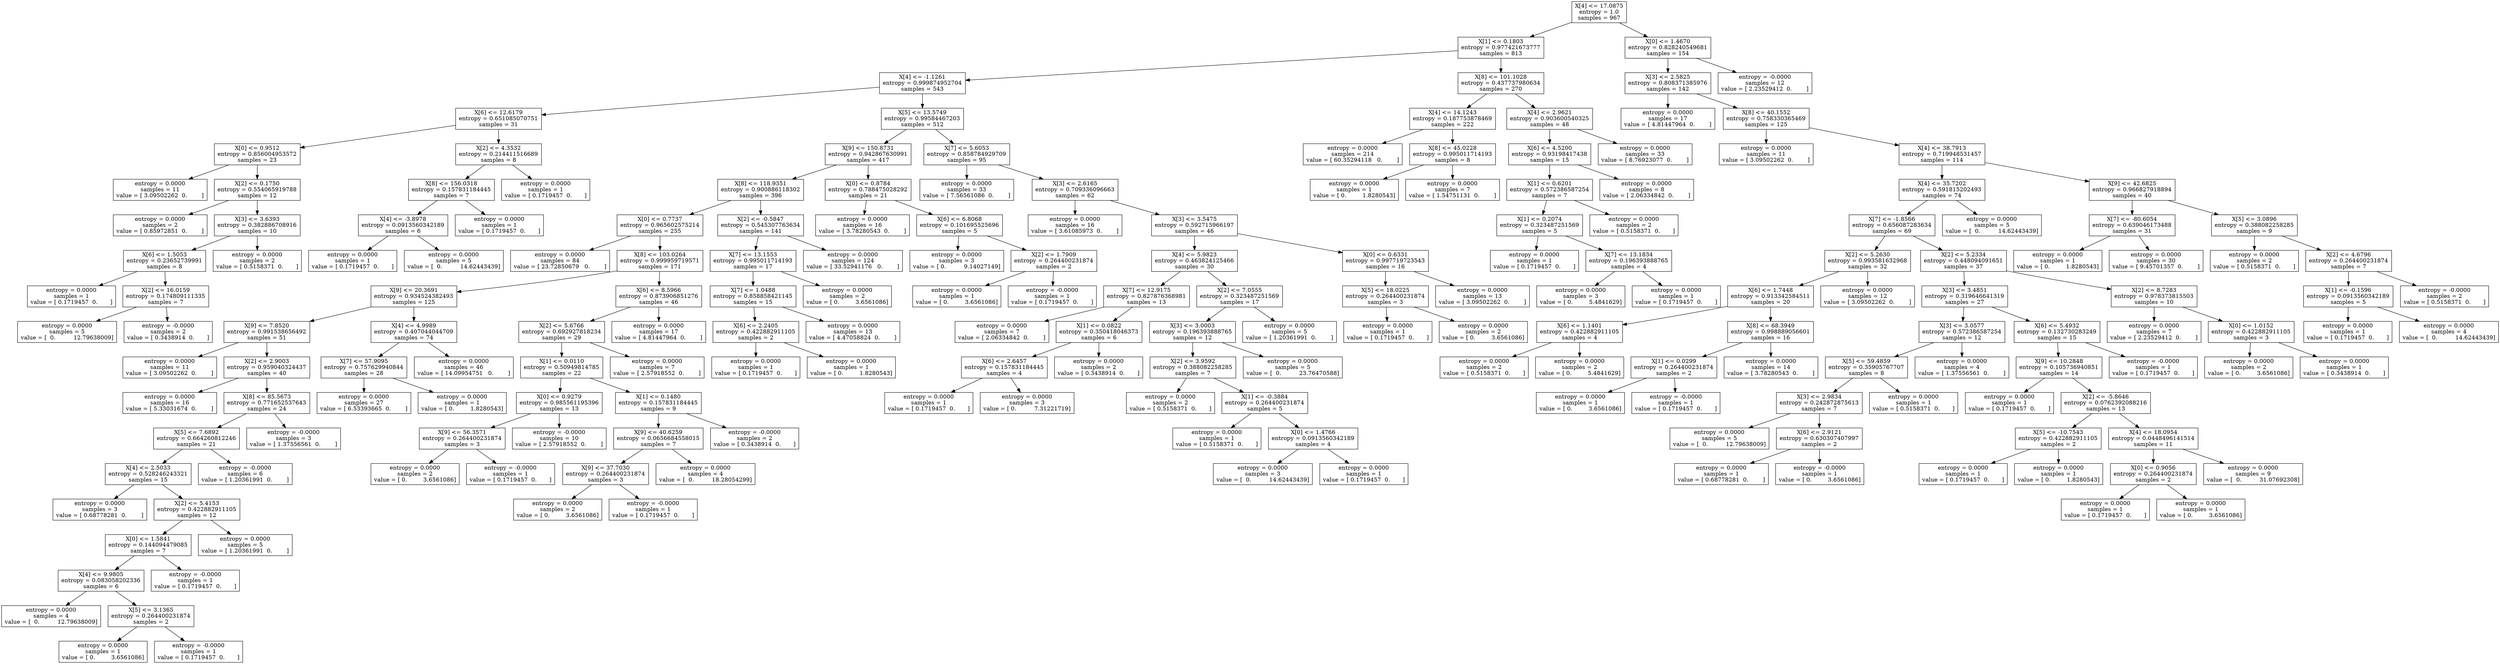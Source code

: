 digraph Tree {
0 [label="X[4] <= 17.0875\nentropy = 1.0\nsamples = 967", shape="box"] ;
1 [label="X[1] <= 0.1803\nentropy = 0.977421673777\nsamples = 813", shape="box"] ;
0 -> 1 ;
2 [label="X[4] <= -1.1261\nentropy = 0.999874952704\nsamples = 543", shape="box"] ;
1 -> 2 ;
3 [label="X[6] <= 12.6179\nentropy = 0.651085070751\nsamples = 31", shape="box"] ;
2 -> 3 ;
4 [label="X[0] <= 0.9512\nentropy = 0.856004953572\nsamples = 23", shape="box"] ;
3 -> 4 ;
5 [label="entropy = 0.0000\nsamples = 11\nvalue = [ 3.09502262  0.        ]", shape="box"] ;
4 -> 5 ;
6 [label="X[2] <= 0.1750\nentropy = 0.554065919788\nsamples = 12", shape="box"] ;
4 -> 6 ;
7 [label="entropy = 0.0000\nsamples = 2\nvalue = [ 0.85972851  0.        ]", shape="box"] ;
6 -> 7 ;
8 [label="X[3] <= 3.6393\nentropy = 0.382886708916\nsamples = 10", shape="box"] ;
6 -> 8 ;
9 [label="X[6] <= 1.5053\nentropy = 0.23652739991\nsamples = 8", shape="box"] ;
8 -> 9 ;
10 [label="entropy = 0.0000\nsamples = 1\nvalue = [ 0.1719457  0.       ]", shape="box"] ;
9 -> 10 ;
11 [label="X[2] <= 16.0159\nentropy = 0.174809111335\nsamples = 7", shape="box"] ;
9 -> 11 ;
12 [label="entropy = 0.0000\nsamples = 5\nvalue = [  0.          12.79638009]", shape="box"] ;
11 -> 12 ;
13 [label="entropy = -0.0000\nsamples = 2\nvalue = [ 0.3438914  0.       ]", shape="box"] ;
11 -> 13 ;
14 [label="entropy = 0.0000\nsamples = 2\nvalue = [ 0.5158371  0.       ]", shape="box"] ;
8 -> 14 ;
15 [label="X[2] <= 4.3532\nentropy = 0.214411516689\nsamples = 8", shape="box"] ;
3 -> 15 ;
16 [label="X[8] <= 156.0318\nentropy = 0.157831184445\nsamples = 7", shape="box"] ;
15 -> 16 ;
17 [label="X[4] <= -3.8978\nentropy = 0.0913560342189\nsamples = 6", shape="box"] ;
16 -> 17 ;
18 [label="entropy = 0.0000\nsamples = 1\nvalue = [ 0.1719457  0.       ]", shape="box"] ;
17 -> 18 ;
19 [label="entropy = 0.0000\nsamples = 5\nvalue = [  0.          14.62443439]", shape="box"] ;
17 -> 19 ;
20 [label="entropy = 0.0000\nsamples = 1\nvalue = [ 0.1719457  0.       ]", shape="box"] ;
16 -> 20 ;
21 [label="entropy = 0.0000\nsamples = 1\nvalue = [ 0.1719457  0.       ]", shape="box"] ;
15 -> 21 ;
22 [label="X[5] <= 13.5749\nentropy = 0.99584467203\nsamples = 512", shape="box"] ;
2 -> 22 ;
23 [label="X[9] <= 150.8731\nentropy = 0.942867630991\nsamples = 417", shape="box"] ;
22 -> 23 ;
24 [label="X[8] <= 118.9351\nentropy = 0.900886118302\nsamples = 396", shape="box"] ;
23 -> 24 ;
25 [label="X[0] <= 0.7737\nentropy = 0.965602575214\nsamples = 255", shape="box"] ;
24 -> 25 ;
26 [label="entropy = 0.0000\nsamples = 84\nvalue = [ 23.72850679   0.        ]", shape="box"] ;
25 -> 26 ;
27 [label="X[8] <= 103.0264\nentropy = 0.999959719571\nsamples = 171", shape="box"] ;
25 -> 27 ;
28 [label="X[9] <= 20.3691\nentropy = 0.934524382493\nsamples = 125", shape="box"] ;
27 -> 28 ;
29 [label="X[9] <= 7.8520\nentropy = 0.991538656492\nsamples = 51", shape="box"] ;
28 -> 29 ;
30 [label="entropy = 0.0000\nsamples = 11\nvalue = [ 3.09502262  0.        ]", shape="box"] ;
29 -> 30 ;
31 [label="X[2] <= 2.9003\nentropy = 0.959040324437\nsamples = 40", shape="box"] ;
29 -> 31 ;
32 [label="entropy = 0.0000\nsamples = 16\nvalue = [ 5.33031674  0.        ]", shape="box"] ;
31 -> 32 ;
33 [label="X[8] <= 85.5673\nentropy = 0.771652537643\nsamples = 24", shape="box"] ;
31 -> 33 ;
34 [label="X[5] <= 7.6892\nentropy = 0.664260812246\nsamples = 21", shape="box"] ;
33 -> 34 ;
35 [label="X[4] <= 2.5033\nentropy = 0.528246243321\nsamples = 15", shape="box"] ;
34 -> 35 ;
36 [label="entropy = 0.0000\nsamples = 3\nvalue = [ 0.68778281  0.        ]", shape="box"] ;
35 -> 36 ;
37 [label="X[2] <= 5.4153\nentropy = 0.422882911105\nsamples = 12", shape="box"] ;
35 -> 37 ;
38 [label="X[0] <= 1.5841\nentropy = 0.144094479085\nsamples = 7", shape="box"] ;
37 -> 38 ;
39 [label="X[4] <= 9.9805\nentropy = 0.083058202336\nsamples = 6", shape="box"] ;
38 -> 39 ;
40 [label="entropy = 0.0000\nsamples = 4\nvalue = [  0.          12.79638009]", shape="box"] ;
39 -> 40 ;
41 [label="X[5] <= 3.1365\nentropy = 0.264400231874\nsamples = 2", shape="box"] ;
39 -> 41 ;
42 [label="entropy = 0.0000\nsamples = 1\nvalue = [ 0.         3.6561086]", shape="box"] ;
41 -> 42 ;
43 [label="entropy = -0.0000\nsamples = 1\nvalue = [ 0.1719457  0.       ]", shape="box"] ;
41 -> 43 ;
44 [label="entropy = -0.0000\nsamples = 1\nvalue = [ 0.1719457  0.       ]", shape="box"] ;
38 -> 44 ;
45 [label="entropy = 0.0000\nsamples = 5\nvalue = [ 1.20361991  0.        ]", shape="box"] ;
37 -> 45 ;
46 [label="entropy = -0.0000\nsamples = 6\nvalue = [ 1.20361991  0.        ]", shape="box"] ;
34 -> 46 ;
47 [label="entropy = -0.0000\nsamples = 3\nvalue = [ 1.37556561  0.        ]", shape="box"] ;
33 -> 47 ;
48 [label="X[4] <= 4.9989\nentropy = 0.407044044709\nsamples = 74", shape="box"] ;
28 -> 48 ;
49 [label="X[7] <= 57.9095\nentropy = 0.757629940844\nsamples = 28", shape="box"] ;
48 -> 49 ;
50 [label="entropy = 0.0000\nsamples = 27\nvalue = [ 6.53393665  0.        ]", shape="box"] ;
49 -> 50 ;
51 [label="entropy = 0.0000\nsamples = 1\nvalue = [ 0.         1.8280543]", shape="box"] ;
49 -> 51 ;
52 [label="entropy = 0.0000\nsamples = 46\nvalue = [ 14.09954751   0.        ]", shape="box"] ;
48 -> 52 ;
53 [label="X[6] <= 8.5966\nentropy = 0.873906851276\nsamples = 46", shape="box"] ;
27 -> 53 ;
54 [label="X[2] <= 5.6766\nentropy = 0.692927818234\nsamples = 29", shape="box"] ;
53 -> 54 ;
55 [label="X[1] <= 0.0110\nentropy = 0.50949814785\nsamples = 22", shape="box"] ;
54 -> 55 ;
56 [label="X[0] <= 0.9279\nentropy = 0.985561195396\nsamples = 13", shape="box"] ;
55 -> 56 ;
57 [label="X[9] <= 56.3571\nentropy = 0.264400231874\nsamples = 3", shape="box"] ;
56 -> 57 ;
58 [label="entropy = 0.0000\nsamples = 2\nvalue = [ 0.         3.6561086]", shape="box"] ;
57 -> 58 ;
59 [label="entropy = -0.0000\nsamples = 1\nvalue = [ 0.1719457  0.       ]", shape="box"] ;
57 -> 59 ;
60 [label="entropy = -0.0000\nsamples = 10\nvalue = [ 2.57918552  0.        ]", shape="box"] ;
56 -> 60 ;
61 [label="X[1] <= 0.1480\nentropy = 0.157831184445\nsamples = 9", shape="box"] ;
55 -> 61 ;
62 [label="X[9] <= 40.6259\nentropy = 0.0656684558015\nsamples = 7", shape="box"] ;
61 -> 62 ;
63 [label="X[9] <= 37.7030\nentropy = 0.264400231874\nsamples = 3", shape="box"] ;
62 -> 63 ;
64 [label="entropy = 0.0000\nsamples = 2\nvalue = [ 0.         3.6561086]", shape="box"] ;
63 -> 64 ;
65 [label="entropy = -0.0000\nsamples = 1\nvalue = [ 0.1719457  0.       ]", shape="box"] ;
63 -> 65 ;
66 [label="entropy = 0.0000\nsamples = 4\nvalue = [  0.          18.28054299]", shape="box"] ;
62 -> 66 ;
67 [label="entropy = -0.0000\nsamples = 2\nvalue = [ 0.3438914  0.       ]", shape="box"] ;
61 -> 67 ;
68 [label="entropy = 0.0000\nsamples = 7\nvalue = [ 2.57918552  0.        ]", shape="box"] ;
54 -> 68 ;
69 [label="entropy = 0.0000\nsamples = 17\nvalue = [ 4.81447964  0.        ]", shape="box"] ;
53 -> 69 ;
70 [label="X[2] <= -0.5847\nentropy = 0.545307763634\nsamples = 141", shape="box"] ;
24 -> 70 ;
71 [label="X[7] <= 13.1553\nentropy = 0.995011714193\nsamples = 17", shape="box"] ;
70 -> 71 ;
72 [label="X[7] <= 1.0488\nentropy = 0.858858421145\nsamples = 15", shape="box"] ;
71 -> 72 ;
73 [label="X[6] <= 2.2405\nentropy = 0.422882911105\nsamples = 2", shape="box"] ;
72 -> 73 ;
74 [label="entropy = 0.0000\nsamples = 1\nvalue = [ 0.1719457  0.       ]", shape="box"] ;
73 -> 74 ;
75 [label="entropy = 0.0000\nsamples = 1\nvalue = [ 0.         1.8280543]", shape="box"] ;
73 -> 75 ;
76 [label="entropy = 0.0000\nsamples = 13\nvalue = [ 4.47058824  0.        ]", shape="box"] ;
72 -> 76 ;
77 [label="entropy = 0.0000\nsamples = 2\nvalue = [ 0.         3.6561086]", shape="box"] ;
71 -> 77 ;
78 [label="entropy = 0.0000\nsamples = 124\nvalue = [ 33.52941176   0.        ]", shape="box"] ;
70 -> 78 ;
79 [label="X[0] <= 0.8784\nentropy = 0.788475028292\nsamples = 21", shape="box"] ;
23 -> 79 ;
80 [label="entropy = 0.0000\nsamples = 16\nvalue = [ 3.78280543  0.        ]", shape="box"] ;
79 -> 80 ;
81 [label="X[6] <= 6.8068\nentropy = 0.101695525696\nsamples = 5", shape="box"] ;
79 -> 81 ;
82 [label="entropy = 0.0000\nsamples = 3\nvalue = [ 0.          9.14027149]", shape="box"] ;
81 -> 82 ;
83 [label="X[2] <= 1.7909\nentropy = 0.264400231874\nsamples = 2", shape="box"] ;
81 -> 83 ;
84 [label="entropy = 0.0000\nsamples = 1\nvalue = [ 0.         3.6561086]", shape="box"] ;
83 -> 84 ;
85 [label="entropy = -0.0000\nsamples = 1\nvalue = [ 0.1719457  0.       ]", shape="box"] ;
83 -> 85 ;
86 [label="X[7] <= 5.6053\nentropy = 0.858784929709\nsamples = 95", shape="box"] ;
22 -> 86 ;
87 [label="entropy = 0.0000\nsamples = 33\nvalue = [ 7.56561086  0.        ]", shape="box"] ;
86 -> 87 ;
88 [label="X[3] <= 2.6165\nentropy = 0.709336096663\nsamples = 62", shape="box"] ;
86 -> 88 ;
89 [label="entropy = 0.0000\nsamples = 16\nvalue = [ 3.61085973  0.        ]", shape="box"] ;
88 -> 89 ;
90 [label="X[3] <= 3.5475\nentropy = 0.592715966197\nsamples = 46", shape="box"] ;
88 -> 90 ;
91 [label="X[4] <= 5.9823\nentropy = 0.463824125466\nsamples = 30", shape="box"] ;
90 -> 91 ;
92 [label="X[7] <= 12.9175\nentropy = 0.827876368981\nsamples = 13", shape="box"] ;
91 -> 92 ;
93 [label="entropy = 0.0000\nsamples = 7\nvalue = [ 2.06334842  0.        ]", shape="box"] ;
92 -> 93 ;
94 [label="X[1] <= 0.0822\nentropy = 0.350418046373\nsamples = 6", shape="box"] ;
92 -> 94 ;
95 [label="X[6] <= 2.6457\nentropy = 0.157831184445\nsamples = 4", shape="box"] ;
94 -> 95 ;
96 [label="entropy = 0.0000\nsamples = 1\nvalue = [ 0.1719457  0.       ]", shape="box"] ;
95 -> 96 ;
97 [label="entropy = 0.0000\nsamples = 3\nvalue = [ 0.          7.31221719]", shape="box"] ;
95 -> 97 ;
98 [label="entropy = 0.0000\nsamples = 2\nvalue = [ 0.3438914  0.       ]", shape="box"] ;
94 -> 98 ;
99 [label="X[2] <= 7.0555\nentropy = 0.323487251569\nsamples = 17", shape="box"] ;
91 -> 99 ;
100 [label="X[3] <= 3.0003\nentropy = 0.196393888765\nsamples = 12", shape="box"] ;
99 -> 100 ;
101 [label="X[2] <= 3.9592\nentropy = 0.388082258285\nsamples = 7", shape="box"] ;
100 -> 101 ;
102 [label="entropy = 0.0000\nsamples = 2\nvalue = [ 0.5158371  0.       ]", shape="box"] ;
101 -> 102 ;
103 [label="X[1] <= -0.3884\nentropy = 0.264400231874\nsamples = 5", shape="box"] ;
101 -> 103 ;
104 [label="entropy = 0.0000\nsamples = 1\nvalue = [ 0.5158371  0.       ]", shape="box"] ;
103 -> 104 ;
105 [label="X[0] <= 1.4766\nentropy = 0.0913560342189\nsamples = 4", shape="box"] ;
103 -> 105 ;
106 [label="entropy = 0.0000\nsamples = 3\nvalue = [  0.          14.62443439]", shape="box"] ;
105 -> 106 ;
107 [label="entropy = 0.0000\nsamples = 1\nvalue = [ 0.1719457  0.       ]", shape="box"] ;
105 -> 107 ;
108 [label="entropy = 0.0000\nsamples = 5\nvalue = [  0.          23.76470588]", shape="box"] ;
100 -> 108 ;
109 [label="entropy = 0.0000\nsamples = 5\nvalue = [ 1.20361991  0.        ]", shape="box"] ;
99 -> 109 ;
110 [label="X[0] <= 0.6331\nentropy = 0.997719723543\nsamples = 16", shape="box"] ;
90 -> 110 ;
111 [label="X[5] <= 18.0225\nentropy = 0.264400231874\nsamples = 3", shape="box"] ;
110 -> 111 ;
112 [label="entropy = 0.0000\nsamples = 1\nvalue = [ 0.1719457  0.       ]", shape="box"] ;
111 -> 112 ;
113 [label="entropy = 0.0000\nsamples = 2\nvalue = [ 0.         3.6561086]", shape="box"] ;
111 -> 113 ;
114 [label="entropy = 0.0000\nsamples = 13\nvalue = [ 3.09502262  0.        ]", shape="box"] ;
110 -> 114 ;
115 [label="X[8] <= 101.1028\nentropy = 0.437737980634\nsamples = 270", shape="box"] ;
1 -> 115 ;
116 [label="X[4] <= 14.1243\nentropy = 0.187753878469\nsamples = 222", shape="box"] ;
115 -> 116 ;
117 [label="entropy = 0.0000\nsamples = 214\nvalue = [ 60.35294118   0.        ]", shape="box"] ;
116 -> 117 ;
118 [label="X[8] <= 45.0228\nentropy = 0.995011714193\nsamples = 8", shape="box"] ;
116 -> 118 ;
119 [label="entropy = 0.0000\nsamples = 1\nvalue = [ 0.         1.8280543]", shape="box"] ;
118 -> 119 ;
120 [label="entropy = 0.0000\nsamples = 7\nvalue = [ 1.54751131  0.        ]", shape="box"] ;
118 -> 120 ;
121 [label="X[4] <= 2.9621\nentropy = 0.903600540325\nsamples = 48", shape="box"] ;
115 -> 121 ;
122 [label="X[6] <= 4.5200\nentropy = 0.93198417438\nsamples = 15", shape="box"] ;
121 -> 122 ;
123 [label="X[1] <= 0.6201\nentropy = 0.572386587254\nsamples = 7", shape="box"] ;
122 -> 123 ;
124 [label="X[1] <= 0.2074\nentropy = 0.323487251569\nsamples = 5", shape="box"] ;
123 -> 124 ;
125 [label="entropy = 0.0000\nsamples = 1\nvalue = [ 0.1719457  0.       ]", shape="box"] ;
124 -> 125 ;
126 [label="X[7] <= 13.1834\nentropy = 0.196393888765\nsamples = 4", shape="box"] ;
124 -> 126 ;
127 [label="entropy = 0.0000\nsamples = 3\nvalue = [ 0.         5.4841629]", shape="box"] ;
126 -> 127 ;
128 [label="entropy = 0.0000\nsamples = 1\nvalue = [ 0.1719457  0.       ]", shape="box"] ;
126 -> 128 ;
129 [label="entropy = 0.0000\nsamples = 2\nvalue = [ 0.5158371  0.       ]", shape="box"] ;
123 -> 129 ;
130 [label="entropy = 0.0000\nsamples = 8\nvalue = [ 2.06334842  0.        ]", shape="box"] ;
122 -> 130 ;
131 [label="entropy = 0.0000\nsamples = 33\nvalue = [ 8.76923077  0.        ]", shape="box"] ;
121 -> 131 ;
132 [label="X[0] <= 1.4670\nentropy = 0.828240549681\nsamples = 154", shape="box"] ;
0 -> 132 ;
133 [label="X[3] <= 2.5825\nentropy = 0.808371385976\nsamples = 142", shape="box"] ;
132 -> 133 ;
134 [label="entropy = 0.0000\nsamples = 17\nvalue = [ 4.81447964  0.        ]", shape="box"] ;
133 -> 134 ;
135 [label="X[8] <= 40.1552\nentropy = 0.758330365469\nsamples = 125", shape="box"] ;
133 -> 135 ;
136 [label="entropy = 0.0000\nsamples = 11\nvalue = [ 3.09502262  0.        ]", shape="box"] ;
135 -> 136 ;
137 [label="X[4] <= 38.7913\nentropy = 0.719948531457\nsamples = 114", shape="box"] ;
135 -> 137 ;
138 [label="X[4] <= 35.7202\nentropy = 0.591815202493\nsamples = 74", shape="box"] ;
137 -> 138 ;
139 [label="X[7] <= -1.8566\nentropy = 0.656087283634\nsamples = 69", shape="box"] ;
138 -> 139 ;
140 [label="X[2] <= 5.2630\nentropy = 0.993581632968\nsamples = 32", shape="box"] ;
139 -> 140 ;
141 [label="X[6] <= 1.7448\nentropy = 0.913342584511\nsamples = 20", shape="box"] ;
140 -> 141 ;
142 [label="X[6] <= 1.1401\nentropy = 0.422882911105\nsamples = 4", shape="box"] ;
141 -> 142 ;
143 [label="entropy = 0.0000\nsamples = 2\nvalue = [ 0.5158371  0.       ]", shape="box"] ;
142 -> 143 ;
144 [label="entropy = 0.0000\nsamples = 2\nvalue = [ 0.         5.4841629]", shape="box"] ;
142 -> 144 ;
145 [label="X[8] <= 68.3949\nentropy = 0.998889056601\nsamples = 16", shape="box"] ;
141 -> 145 ;
146 [label="X[1] <= 0.0299\nentropy = 0.264400231874\nsamples = 2", shape="box"] ;
145 -> 146 ;
147 [label="entropy = 0.0000\nsamples = 1\nvalue = [ 0.         3.6561086]", shape="box"] ;
146 -> 147 ;
148 [label="entropy = -0.0000\nsamples = 1\nvalue = [ 0.1719457  0.       ]", shape="box"] ;
146 -> 148 ;
149 [label="entropy = 0.0000\nsamples = 14\nvalue = [ 3.78280543  0.        ]", shape="box"] ;
145 -> 149 ;
150 [label="entropy = 0.0000\nsamples = 12\nvalue = [ 3.09502262  0.        ]", shape="box"] ;
140 -> 150 ;
151 [label="X[2] <= 5.2334\nentropy = 0.448094091651\nsamples = 37", shape="box"] ;
139 -> 151 ;
152 [label="X[3] <= 3.4851\nentropy = 0.319646641319\nsamples = 27", shape="box"] ;
151 -> 152 ;
153 [label="X[3] <= 3.0577\nentropy = 0.572386587254\nsamples = 12", shape="box"] ;
152 -> 153 ;
154 [label="X[5] <= 59.4859\nentropy = 0.35905767707\nsamples = 8", shape="box"] ;
153 -> 154 ;
155 [label="X[3] <= 2.9834\nentropy = 0.242872875613\nsamples = 7", shape="box"] ;
154 -> 155 ;
156 [label="entropy = 0.0000\nsamples = 5\nvalue = [  0.          12.79638009]", shape="box"] ;
155 -> 156 ;
157 [label="X[6] <= 2.9121\nentropy = 0.630307407997\nsamples = 2", shape="box"] ;
155 -> 157 ;
158 [label="entropy = 0.0000\nsamples = 1\nvalue = [ 0.68778281  0.        ]", shape="box"] ;
157 -> 158 ;
159 [label="entropy = -0.0000\nsamples = 1\nvalue = [ 0.         3.6561086]", shape="box"] ;
157 -> 159 ;
160 [label="entropy = 0.0000\nsamples = 1\nvalue = [ 0.5158371  0.       ]", shape="box"] ;
154 -> 160 ;
161 [label="entropy = 0.0000\nsamples = 4\nvalue = [ 1.37556561  0.        ]", shape="box"] ;
153 -> 161 ;
162 [label="X[6] <= 5.4932\nentropy = 0.132730283249\nsamples = 15", shape="box"] ;
152 -> 162 ;
163 [label="X[9] <= 10.2848\nentropy = 0.105736940851\nsamples = 14", shape="box"] ;
162 -> 163 ;
164 [label="entropy = 0.0000\nsamples = 1\nvalue = [ 0.1719457  0.       ]", shape="box"] ;
163 -> 164 ;
165 [label="X[2] <= -5.8646\nentropy = 0.0762392088216\nsamples = 13", shape="box"] ;
163 -> 165 ;
166 [label="X[5] <= -10.7543\nentropy = 0.422882911105\nsamples = 2", shape="box"] ;
165 -> 166 ;
167 [label="entropy = 0.0000\nsamples = 1\nvalue = [ 0.1719457  0.       ]", shape="box"] ;
166 -> 167 ;
168 [label="entropy = 0.0000\nsamples = 1\nvalue = [ 0.         1.8280543]", shape="box"] ;
166 -> 168 ;
169 [label="X[4] <= 18.0954\nentropy = 0.0448496141514\nsamples = 11", shape="box"] ;
165 -> 169 ;
170 [label="X[0] <= 0.9056\nentropy = 0.264400231874\nsamples = 2", shape="box"] ;
169 -> 170 ;
171 [label="entropy = 0.0000\nsamples = 1\nvalue = [ 0.1719457  0.       ]", shape="box"] ;
170 -> 171 ;
172 [label="entropy = 0.0000\nsamples = 1\nvalue = [ 0.         3.6561086]", shape="box"] ;
170 -> 172 ;
173 [label="entropy = 0.0000\nsamples = 9\nvalue = [  0.          31.07692308]", shape="box"] ;
169 -> 173 ;
174 [label="entropy = -0.0000\nsamples = 1\nvalue = [ 0.1719457  0.       ]", shape="box"] ;
162 -> 174 ;
175 [label="X[2] <= 8.7283\nentropy = 0.978373815503\nsamples = 10", shape="box"] ;
151 -> 175 ;
176 [label="entropy = 0.0000\nsamples = 7\nvalue = [ 2.23529412  0.        ]", shape="box"] ;
175 -> 176 ;
177 [label="X[0] <= 1.0152\nentropy = 0.422882911105\nsamples = 3", shape="box"] ;
175 -> 177 ;
178 [label="entropy = 0.0000\nsamples = 2\nvalue = [ 0.         3.6561086]", shape="box"] ;
177 -> 178 ;
179 [label="entropy = 0.0000\nsamples = 1\nvalue = [ 0.3438914  0.       ]", shape="box"] ;
177 -> 179 ;
180 [label="entropy = 0.0000\nsamples = 5\nvalue = [  0.          14.62443439]", shape="box"] ;
138 -> 180 ;
181 [label="X[9] <= 42.6825\nentropy = 0.966827918894\nsamples = 40", shape="box"] ;
137 -> 181 ;
182 [label="X[7] <= -80.6054\nentropy = 0.639046173488\nsamples = 31", shape="box"] ;
181 -> 182 ;
183 [label="entropy = 0.0000\nsamples = 1\nvalue = [ 0.         1.8280543]", shape="box"] ;
182 -> 183 ;
184 [label="entropy = 0.0000\nsamples = 30\nvalue = [ 9.45701357  0.        ]", shape="box"] ;
182 -> 184 ;
185 [label="X[5] <= 3.0896\nentropy = 0.388082258285\nsamples = 9", shape="box"] ;
181 -> 185 ;
186 [label="entropy = 0.0000\nsamples = 2\nvalue = [ 0.5158371  0.       ]", shape="box"] ;
185 -> 186 ;
187 [label="X[2] <= 4.6796\nentropy = 0.264400231874\nsamples = 7", shape="box"] ;
185 -> 187 ;
188 [label="X[1] <= -0.1596\nentropy = 0.0913560342189\nsamples = 5", shape="box"] ;
187 -> 188 ;
189 [label="entropy = 0.0000\nsamples = 1\nvalue = [ 0.1719457  0.       ]", shape="box"] ;
188 -> 189 ;
190 [label="entropy = 0.0000\nsamples = 4\nvalue = [  0.          14.62443439]", shape="box"] ;
188 -> 190 ;
191 [label="entropy = -0.0000\nsamples = 2\nvalue = [ 0.5158371  0.       ]", shape="box"] ;
187 -> 191 ;
192 [label="entropy = -0.0000\nsamples = 12\nvalue = [ 2.23529412  0.        ]", shape="box"] ;
132 -> 192 ;
}